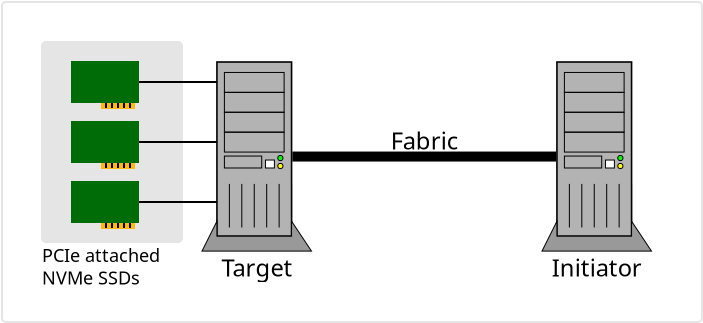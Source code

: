 <?xml version="1.0" encoding="UTF-8"?>
<dia:diagram xmlns:dia="http://www.lysator.liu.se/~alla/dia/">
  <dia:layer name="Background" visible="true" connectable="true" active="true">
    <dia:object type="Standard - Box" version="0" id="O0">
      <dia:attribute name="obj_pos">
        <dia:point val="82,11"/>
      </dia:attribute>
      <dia:attribute name="obj_bb">
        <dia:rectangle val="81.95,10.95;117.05,27.05"/>
      </dia:attribute>
      <dia:attribute name="elem_corner">
        <dia:point val="82,11"/>
      </dia:attribute>
      <dia:attribute name="elem_width">
        <dia:real val="35"/>
      </dia:attribute>
      <dia:attribute name="elem_height">
        <dia:real val="16"/>
      </dia:attribute>
      <dia:attribute name="border_color">
        <dia:color val="#e5e5e5ff"/>
      </dia:attribute>
      <dia:attribute name="show_background">
        <dia:boolean val="true"/>
      </dia:attribute>
      <dia:attribute name="corner_radius">
        <dia:real val="0.2"/>
      </dia:attribute>
    </dia:object>
    <dia:object type="Standard - Text" version="1" id="O1">
      <dia:attribute name="obj_pos">
        <dia:point val="2,12"/>
      </dia:attribute>
      <dia:attribute name="obj_bb">
        <dia:rectangle val="2,11.406;2,12.151"/>
      </dia:attribute>
      <dia:attribute name="text">
        <dia:composite type="text">
          <dia:attribute name="string">
            <dia:string>##</dia:string>
          </dia:attribute>
          <dia:attribute name="font">
            <dia:font family="sans" style="0" name="Helvetica"/>
          </dia:attribute>
          <dia:attribute name="height">
            <dia:real val="0.8"/>
          </dia:attribute>
          <dia:attribute name="pos">
            <dia:point val="2,12"/>
          </dia:attribute>
          <dia:attribute name="color">
            <dia:color val="#000000ff"/>
          </dia:attribute>
          <dia:attribute name="alignment">
            <dia:enum val="0"/>
          </dia:attribute>
        </dia:composite>
      </dia:attribute>
      <dia:attribute name="valign">
        <dia:enum val="3"/>
      </dia:attribute>
    </dia:object>
    <dia:group>
      <dia:attribute name="meta">
        <dia:composite type="dict"/>
      </dia:attribute>
      <dia:attribute name="matrix"/>
      <dia:object type="Standard - Box" version="0" id="O2">
        <dia:attribute name="obj_pos">
          <dia:point val="84,13"/>
        </dia:attribute>
        <dia:attribute name="obj_bb">
          <dia:rectangle val="83.95,12.95;91.05,23.05"/>
        </dia:attribute>
        <dia:attribute name="elem_corner">
          <dia:point val="84,13"/>
        </dia:attribute>
        <dia:attribute name="elem_width">
          <dia:real val="7"/>
        </dia:attribute>
        <dia:attribute name="elem_height">
          <dia:real val="10"/>
        </dia:attribute>
        <dia:attribute name="border_color">
          <dia:color val="#e5e5e5ff"/>
        </dia:attribute>
        <dia:attribute name="inner_color">
          <dia:color val="#e5e5e5ff"/>
        </dia:attribute>
        <dia:attribute name="show_background">
          <dia:boolean val="true"/>
        </dia:attribute>
        <dia:attribute name="corner_radius">
          <dia:real val="0.2"/>
        </dia:attribute>
      </dia:object>
      <dia:group>
        <dia:attribute name="meta">
          <dia:composite type="dict"/>
        </dia:attribute>
        <dia:attribute name="matrix"/>
        <dia:object type="Standard - Box" version="0" id="O3">
          <dia:attribute name="obj_pos">
            <dia:point val="87,19"/>
          </dia:attribute>
          <dia:attribute name="obj_bb">
            <dia:rectangle val="86.95,18.95;88.65,19.35"/>
          </dia:attribute>
          <dia:attribute name="elem_corner">
            <dia:point val="87,19"/>
          </dia:attribute>
          <dia:attribute name="elem_width">
            <dia:real val="1.6"/>
          </dia:attribute>
          <dia:attribute name="elem_height">
            <dia:real val="0.3"/>
          </dia:attribute>
          <dia:attribute name="border_color">
            <dia:color val="#ffb80cff"/>
          </dia:attribute>
          <dia:attribute name="inner_color">
            <dia:color val="#ffb80cff"/>
          </dia:attribute>
          <dia:attribute name="show_background">
            <dia:boolean val="true"/>
          </dia:attribute>
        </dia:object>
        <dia:object type="Standard - Line" version="0" id="O4">
          <dia:attribute name="obj_pos">
            <dia:point val="87.2,18.9"/>
          </dia:attribute>
          <dia:attribute name="obj_bb">
            <dia:rectangle val="87.15,18.85;87.25,19.35"/>
          </dia:attribute>
          <dia:attribute name="conn_endpoints">
            <dia:point val="87.2,18.9"/>
            <dia:point val="87.2,19.3"/>
          </dia:attribute>
          <dia:attribute name="numcp">
            <dia:int val="1"/>
          </dia:attribute>
        </dia:object>
        <dia:object type="Standard - Line" version="0" id="O5">
          <dia:attribute name="obj_pos">
            <dia:point val="87.5,18.9"/>
          </dia:attribute>
          <dia:attribute name="obj_bb">
            <dia:rectangle val="87.45,18.85;87.55,19.35"/>
          </dia:attribute>
          <dia:attribute name="conn_endpoints">
            <dia:point val="87.5,18.9"/>
            <dia:point val="87.5,19.3"/>
          </dia:attribute>
          <dia:attribute name="numcp">
            <dia:int val="1"/>
          </dia:attribute>
        </dia:object>
        <dia:object type="Standard - Line" version="0" id="O6">
          <dia:attribute name="obj_pos">
            <dia:point val="88.1,18.9"/>
          </dia:attribute>
          <dia:attribute name="obj_bb">
            <dia:rectangle val="88.05,18.85;88.15,19.35"/>
          </dia:attribute>
          <dia:attribute name="conn_endpoints">
            <dia:point val="88.1,18.9"/>
            <dia:point val="88.1,19.3"/>
          </dia:attribute>
          <dia:attribute name="numcp">
            <dia:int val="1"/>
          </dia:attribute>
        </dia:object>
        <dia:object type="Standard - Line" version="0" id="O7">
          <dia:attribute name="obj_pos">
            <dia:point val="87.8,18.9"/>
          </dia:attribute>
          <dia:attribute name="obj_bb">
            <dia:rectangle val="87.75,18.85;87.85,19.35"/>
          </dia:attribute>
          <dia:attribute name="conn_endpoints">
            <dia:point val="87.8,18.9"/>
            <dia:point val="87.8,19.3"/>
          </dia:attribute>
          <dia:attribute name="numcp">
            <dia:int val="1"/>
          </dia:attribute>
        </dia:object>
        <dia:object type="Standard - Line" version="0" id="O8">
          <dia:attribute name="obj_pos">
            <dia:point val="88.4,18.9"/>
          </dia:attribute>
          <dia:attribute name="obj_bb">
            <dia:rectangle val="88.35,18.85;88.45,19.35"/>
          </dia:attribute>
          <dia:attribute name="conn_endpoints">
            <dia:point val="88.4,18.9"/>
            <dia:point val="88.4,19.3"/>
          </dia:attribute>
          <dia:attribute name="numcp">
            <dia:int val="1"/>
          </dia:attribute>
        </dia:object>
        <dia:object type="Standard - Box" version="0" id="O9">
          <dia:attribute name="obj_pos">
            <dia:point val="85.5,17"/>
          </dia:attribute>
          <dia:attribute name="obj_bb">
            <dia:rectangle val="85.45,16.95;88.85,19.05"/>
          </dia:attribute>
          <dia:attribute name="elem_corner">
            <dia:point val="85.5,17"/>
          </dia:attribute>
          <dia:attribute name="elem_width">
            <dia:real val="3.3"/>
          </dia:attribute>
          <dia:attribute name="elem_height">
            <dia:real val="2.0"/>
          </dia:attribute>
          <dia:attribute name="border_color">
            <dia:color val="#006c08ff"/>
          </dia:attribute>
          <dia:attribute name="inner_color">
            <dia:color val="#006c08ff"/>
          </dia:attribute>
          <dia:attribute name="show_background">
            <dia:boolean val="true"/>
          </dia:attribute>
        </dia:object>
      </dia:group>
      <dia:group>
        <dia:attribute name="meta">
          <dia:composite type="dict"/>
        </dia:attribute>
        <dia:attribute name="matrix"/>
        <dia:object type="Standard - Box" version="0" id="O10">
          <dia:attribute name="obj_pos">
            <dia:point val="87,16"/>
          </dia:attribute>
          <dia:attribute name="obj_bb">
            <dia:rectangle val="86.95,15.95;88.65,16.35"/>
          </dia:attribute>
          <dia:attribute name="elem_corner">
            <dia:point val="87,16"/>
          </dia:attribute>
          <dia:attribute name="elem_width">
            <dia:real val="1.6"/>
          </dia:attribute>
          <dia:attribute name="elem_height">
            <dia:real val="0.3"/>
          </dia:attribute>
          <dia:attribute name="border_color">
            <dia:color val="#ffb80cff"/>
          </dia:attribute>
          <dia:attribute name="inner_color">
            <dia:color val="#ffb80cff"/>
          </dia:attribute>
          <dia:attribute name="show_background">
            <dia:boolean val="true"/>
          </dia:attribute>
        </dia:object>
        <dia:object type="Standard - Line" version="0" id="O11">
          <dia:attribute name="obj_pos">
            <dia:point val="87.2,15.9"/>
          </dia:attribute>
          <dia:attribute name="obj_bb">
            <dia:rectangle val="87.15,15.85;87.25,16.35"/>
          </dia:attribute>
          <dia:attribute name="conn_endpoints">
            <dia:point val="87.2,15.9"/>
            <dia:point val="87.2,16.3"/>
          </dia:attribute>
          <dia:attribute name="numcp">
            <dia:int val="1"/>
          </dia:attribute>
        </dia:object>
        <dia:object type="Standard - Line" version="0" id="O12">
          <dia:attribute name="obj_pos">
            <dia:point val="87.5,15.9"/>
          </dia:attribute>
          <dia:attribute name="obj_bb">
            <dia:rectangle val="87.45,15.85;87.55,16.35"/>
          </dia:attribute>
          <dia:attribute name="conn_endpoints">
            <dia:point val="87.5,15.9"/>
            <dia:point val="87.5,16.3"/>
          </dia:attribute>
          <dia:attribute name="numcp">
            <dia:int val="1"/>
          </dia:attribute>
        </dia:object>
        <dia:object type="Standard - Line" version="0" id="O13">
          <dia:attribute name="obj_pos">
            <dia:point val="88.1,15.9"/>
          </dia:attribute>
          <dia:attribute name="obj_bb">
            <dia:rectangle val="88.05,15.85;88.15,16.35"/>
          </dia:attribute>
          <dia:attribute name="conn_endpoints">
            <dia:point val="88.1,15.9"/>
            <dia:point val="88.1,16.3"/>
          </dia:attribute>
          <dia:attribute name="numcp">
            <dia:int val="1"/>
          </dia:attribute>
        </dia:object>
        <dia:object type="Standard - Line" version="0" id="O14">
          <dia:attribute name="obj_pos">
            <dia:point val="87.8,15.9"/>
          </dia:attribute>
          <dia:attribute name="obj_bb">
            <dia:rectangle val="87.75,15.85;87.85,16.35"/>
          </dia:attribute>
          <dia:attribute name="conn_endpoints">
            <dia:point val="87.8,15.9"/>
            <dia:point val="87.8,16.3"/>
          </dia:attribute>
          <dia:attribute name="numcp">
            <dia:int val="1"/>
          </dia:attribute>
        </dia:object>
        <dia:object type="Standard - Line" version="0" id="O15">
          <dia:attribute name="obj_pos">
            <dia:point val="88.4,15.9"/>
          </dia:attribute>
          <dia:attribute name="obj_bb">
            <dia:rectangle val="88.35,15.85;88.45,16.35"/>
          </dia:attribute>
          <dia:attribute name="conn_endpoints">
            <dia:point val="88.4,15.9"/>
            <dia:point val="88.4,16.3"/>
          </dia:attribute>
          <dia:attribute name="numcp">
            <dia:int val="1"/>
          </dia:attribute>
        </dia:object>
        <dia:object type="Standard - Box" version="0" id="O16">
          <dia:attribute name="obj_pos">
            <dia:point val="85.5,14"/>
          </dia:attribute>
          <dia:attribute name="obj_bb">
            <dia:rectangle val="85.45,13.95;88.85,16.05"/>
          </dia:attribute>
          <dia:attribute name="elem_corner">
            <dia:point val="85.5,14"/>
          </dia:attribute>
          <dia:attribute name="elem_width">
            <dia:real val="3.3"/>
          </dia:attribute>
          <dia:attribute name="elem_height">
            <dia:real val="2.0"/>
          </dia:attribute>
          <dia:attribute name="border_color">
            <dia:color val="#006c08ff"/>
          </dia:attribute>
          <dia:attribute name="inner_color">
            <dia:color val="#006c08ff"/>
          </dia:attribute>
          <dia:attribute name="show_background">
            <dia:boolean val="true"/>
          </dia:attribute>
        </dia:object>
      </dia:group>
      <dia:object type="Standard - Line" version="0" id="O17">
        <dia:attribute name="obj_pos">
          <dia:point val="88.85,15"/>
        </dia:attribute>
        <dia:attribute name="obj_bb">
          <dia:rectangle val="88.8,14.95;93.05,15.05"/>
        </dia:attribute>
        <dia:attribute name="conn_endpoints">
          <dia:point val="88.85,15"/>
          <dia:point val="93,15"/>
        </dia:attribute>
        <dia:attribute name="numcp">
          <dia:int val="1"/>
        </dia:attribute>
      </dia:object>
      <dia:object type="Standard - Line" version="0" id="O18">
        <dia:attribute name="obj_pos">
          <dia:point val="88.85,18"/>
        </dia:attribute>
        <dia:attribute name="obj_bb">
          <dia:rectangle val="88.8,17.95;93.05,18.05"/>
        </dia:attribute>
        <dia:attribute name="conn_endpoints">
          <dia:point val="88.85,18"/>
          <dia:point val="93,18"/>
        </dia:attribute>
        <dia:attribute name="numcp">
          <dia:int val="1"/>
        </dia:attribute>
      </dia:object>
      <dia:object type="Standard - Line" version="0" id="O19">
        <dia:attribute name="obj_pos">
          <dia:point val="87,21"/>
        </dia:attribute>
        <dia:attribute name="obj_bb">
          <dia:rectangle val="86.95,20.95;93.05,21.05"/>
        </dia:attribute>
        <dia:attribute name="conn_endpoints">
          <dia:point val="87,21"/>
          <dia:point val="93,21"/>
        </dia:attribute>
        <dia:attribute name="numcp">
          <dia:int val="1"/>
        </dia:attribute>
      </dia:object>
      <dia:object type="Network - General Computer (Tower)" version="1" id="O20">
        <dia:attribute name="obj_pos">
          <dia:point val="92,14"/>
        </dia:attribute>
        <dia:attribute name="obj_bb">
          <dia:rectangle val="91.838,13.92;97.66,24.548"/>
        </dia:attribute>
        <dia:attribute name="meta">
          <dia:composite type="dict"/>
        </dia:attribute>
        <dia:attribute name="elem_corner">
          <dia:point val="92,14"/>
        </dia:attribute>
        <dia:attribute name="elem_width">
          <dia:real val="5.474"/>
        </dia:attribute>
        <dia:attribute name="elem_height">
          <dia:real val="9.455"/>
        </dia:attribute>
        <dia:attribute name="line_width">
          <dia:real val="0.1"/>
        </dia:attribute>
        <dia:attribute name="line_colour">
          <dia:color val="#000000ff"/>
        </dia:attribute>
        <dia:attribute name="fill_colour">
          <dia:color val="#ffffffff"/>
        </dia:attribute>
        <dia:attribute name="show_background">
          <dia:boolean val="true"/>
        </dia:attribute>
        <dia:attribute name="line_style">
          <dia:enum val="0"/>
          <dia:real val="1"/>
        </dia:attribute>
        <dia:attribute name="padding">
          <dia:real val="0.1"/>
        </dia:attribute>
        <dia:attribute name="text">
          <dia:composite type="text">
            <dia:attribute name="string">
              <dia:string>##</dia:string>
            </dia:attribute>
            <dia:attribute name="font">
              <dia:font family="sans" style="0" name="Helvetica"/>
            </dia:attribute>
            <dia:attribute name="height">
              <dia:real val="0.8"/>
            </dia:attribute>
            <dia:attribute name="pos">
              <dia:point val="94.737,24.297"/>
            </dia:attribute>
            <dia:attribute name="color">
              <dia:color val="#000000ff"/>
            </dia:attribute>
            <dia:attribute name="alignment">
              <dia:enum val="1"/>
            </dia:attribute>
          </dia:composite>
        </dia:attribute>
        <dia:attribute name="text_fitting">
          <dia:enum val="0"/>
        </dia:attribute>
        <dia:attribute name="flip_horizontal">
          <dia:boolean val="false"/>
        </dia:attribute>
        <dia:attribute name="flip_vertical">
          <dia:boolean val="false"/>
        </dia:attribute>
        <dia:attribute name="subscale">
          <dia:real val="1"/>
        </dia:attribute>
        <dia:connections>
          <dia:connection handle="0" to="O20" connection="1"/>
        </dia:connections>
      </dia:object>
      <dia:group>
        <dia:attribute name="meta">
          <dia:composite type="dict"/>
        </dia:attribute>
        <dia:attribute name="matrix"/>
        <dia:object type="Standard - Box" version="0" id="O21">
          <dia:attribute name="obj_pos">
            <dia:point val="87,22"/>
          </dia:attribute>
          <dia:attribute name="obj_bb">
            <dia:rectangle val="86.95,21.95;88.65,22.35"/>
          </dia:attribute>
          <dia:attribute name="elem_corner">
            <dia:point val="87,22"/>
          </dia:attribute>
          <dia:attribute name="elem_width">
            <dia:real val="1.6"/>
          </dia:attribute>
          <dia:attribute name="elem_height">
            <dia:real val="0.3"/>
          </dia:attribute>
          <dia:attribute name="border_color">
            <dia:color val="#ffb80cff"/>
          </dia:attribute>
          <dia:attribute name="inner_color">
            <dia:color val="#ffb80cff"/>
          </dia:attribute>
          <dia:attribute name="show_background">
            <dia:boolean val="true"/>
          </dia:attribute>
        </dia:object>
        <dia:object type="Standard - Line" version="0" id="O22">
          <dia:attribute name="obj_pos">
            <dia:point val="87.2,21.9"/>
          </dia:attribute>
          <dia:attribute name="obj_bb">
            <dia:rectangle val="87.15,21.85;87.25,22.35"/>
          </dia:attribute>
          <dia:attribute name="conn_endpoints">
            <dia:point val="87.2,21.9"/>
            <dia:point val="87.2,22.3"/>
          </dia:attribute>
          <dia:attribute name="numcp">
            <dia:int val="1"/>
          </dia:attribute>
        </dia:object>
        <dia:object type="Standard - Line" version="0" id="O23">
          <dia:attribute name="obj_pos">
            <dia:point val="87.5,21.9"/>
          </dia:attribute>
          <dia:attribute name="obj_bb">
            <dia:rectangle val="87.45,21.85;87.55,22.35"/>
          </dia:attribute>
          <dia:attribute name="conn_endpoints">
            <dia:point val="87.5,21.9"/>
            <dia:point val="87.5,22.3"/>
          </dia:attribute>
          <dia:attribute name="numcp">
            <dia:int val="1"/>
          </dia:attribute>
        </dia:object>
        <dia:object type="Standard - Line" version="0" id="O24">
          <dia:attribute name="obj_pos">
            <dia:point val="88.1,21.9"/>
          </dia:attribute>
          <dia:attribute name="obj_bb">
            <dia:rectangle val="88.05,21.85;88.15,22.35"/>
          </dia:attribute>
          <dia:attribute name="conn_endpoints">
            <dia:point val="88.1,21.9"/>
            <dia:point val="88.1,22.3"/>
          </dia:attribute>
          <dia:attribute name="numcp">
            <dia:int val="1"/>
          </dia:attribute>
        </dia:object>
        <dia:object type="Standard - Line" version="0" id="O25">
          <dia:attribute name="obj_pos">
            <dia:point val="87.8,21.9"/>
          </dia:attribute>
          <dia:attribute name="obj_bb">
            <dia:rectangle val="87.75,21.85;87.85,22.35"/>
          </dia:attribute>
          <dia:attribute name="conn_endpoints">
            <dia:point val="87.8,21.9"/>
            <dia:point val="87.8,22.3"/>
          </dia:attribute>
          <dia:attribute name="numcp">
            <dia:int val="1"/>
          </dia:attribute>
        </dia:object>
        <dia:object type="Standard - Line" version="0" id="O26">
          <dia:attribute name="obj_pos">
            <dia:point val="88.4,21.9"/>
          </dia:attribute>
          <dia:attribute name="obj_bb">
            <dia:rectangle val="88.35,21.85;88.45,22.35"/>
          </dia:attribute>
          <dia:attribute name="conn_endpoints">
            <dia:point val="88.4,21.9"/>
            <dia:point val="88.4,22.3"/>
          </dia:attribute>
          <dia:attribute name="numcp">
            <dia:int val="1"/>
          </dia:attribute>
        </dia:object>
        <dia:object type="Standard - Box" version="0" id="O27">
          <dia:attribute name="obj_pos">
            <dia:point val="85.5,20"/>
          </dia:attribute>
          <dia:attribute name="obj_bb">
            <dia:rectangle val="85.45,19.95;88.85,22.05"/>
          </dia:attribute>
          <dia:attribute name="elem_corner">
            <dia:point val="85.5,20"/>
          </dia:attribute>
          <dia:attribute name="elem_width">
            <dia:real val="3.3"/>
          </dia:attribute>
          <dia:attribute name="elem_height">
            <dia:real val="2.0"/>
          </dia:attribute>
          <dia:attribute name="border_color">
            <dia:color val="#006c08ff"/>
          </dia:attribute>
          <dia:attribute name="inner_color">
            <dia:color val="#006c08ff"/>
          </dia:attribute>
          <dia:attribute name="show_background">
            <dia:boolean val="true"/>
          </dia:attribute>
        </dia:object>
      </dia:group>
      <dia:object type="Standard - Text" version="1" id="O28">
        <dia:attribute name="obj_pos">
          <dia:point val="94.737,23.454"/>
        </dia:attribute>
        <dia:attribute name="obj_bb">
          <dia:rectangle val="92.903,23.454;96.571,24.834"/>
        </dia:attribute>
        <dia:attribute name="text">
          <dia:composite type="text">
            <dia:attribute name="string">
              <dia:string>#Target#</dia:string>
            </dia:attribute>
            <dia:attribute name="font">
              <dia:font family="sans" style="0" name="Helvetica"/>
            </dia:attribute>
            <dia:attribute name="height">
              <dia:real val="1.482"/>
            </dia:attribute>
            <dia:attribute name="pos">
              <dia:point val="94.737,24.555"/>
            </dia:attribute>
            <dia:attribute name="color">
              <dia:color val="#000000ff"/>
            </dia:attribute>
            <dia:attribute name="alignment">
              <dia:enum val="1"/>
            </dia:attribute>
          </dia:composite>
        </dia:attribute>
        <dia:attribute name="valign">
          <dia:enum val="0"/>
        </dia:attribute>
      </dia:object>
      <dia:object type="Standard - Text" version="1" id="O29">
        <dia:attribute name="obj_pos">
          <dia:point val="84,24"/>
        </dia:attribute>
        <dia:attribute name="obj_bb">
          <dia:rectangle val="84,23.162;90.297,25.342"/>
        </dia:attribute>
        <dia:attribute name="text">
          <dia:composite type="text">
            <dia:attribute name="string">
              <dia:string>#PCIe attached
NVMe SSDs#</dia:string>
            </dia:attribute>
            <dia:attribute name="font">
              <dia:font family="sans" style="0" name="Helvetica"/>
            </dia:attribute>
            <dia:attribute name="height">
              <dia:real val="1.129"/>
            </dia:attribute>
            <dia:attribute name="pos">
              <dia:point val="84,24"/>
            </dia:attribute>
            <dia:attribute name="color">
              <dia:color val="#000000ff"/>
            </dia:attribute>
            <dia:attribute name="alignment">
              <dia:enum val="0"/>
            </dia:attribute>
          </dia:composite>
        </dia:attribute>
        <dia:attribute name="valign">
          <dia:enum val="3"/>
        </dia:attribute>
      </dia:object>
    </dia:group>
    <dia:object type="Network - General Computer (Tower)" version="1" id="O30">
      <dia:attribute name="obj_pos">
        <dia:point val="109,14"/>
      </dia:attribute>
      <dia:attribute name="obj_bb">
        <dia:rectangle val="108.838,13.92;114.661,24.548"/>
      </dia:attribute>
      <dia:attribute name="meta">
        <dia:composite type="dict"/>
      </dia:attribute>
      <dia:attribute name="elem_corner">
        <dia:point val="109,14"/>
      </dia:attribute>
      <dia:attribute name="elem_width">
        <dia:real val="5.474"/>
      </dia:attribute>
      <dia:attribute name="elem_height">
        <dia:real val="9.455"/>
      </dia:attribute>
      <dia:attribute name="line_width">
        <dia:real val="0.1"/>
      </dia:attribute>
      <dia:attribute name="line_colour">
        <dia:color val="#000000ff"/>
      </dia:attribute>
      <dia:attribute name="fill_colour">
        <dia:color val="#ffffffff"/>
      </dia:attribute>
      <dia:attribute name="show_background">
        <dia:boolean val="true"/>
      </dia:attribute>
      <dia:attribute name="line_style">
        <dia:enum val="0"/>
        <dia:real val="1"/>
      </dia:attribute>
      <dia:attribute name="padding">
        <dia:real val="0.1"/>
      </dia:attribute>
      <dia:attribute name="text">
        <dia:composite type="text">
          <dia:attribute name="string">
            <dia:string>##</dia:string>
          </dia:attribute>
          <dia:attribute name="font">
            <dia:font family="sans" style="0" name="Helvetica"/>
          </dia:attribute>
          <dia:attribute name="height">
            <dia:real val="0.8"/>
          </dia:attribute>
          <dia:attribute name="pos">
            <dia:point val="111.737,24.297"/>
          </dia:attribute>
          <dia:attribute name="color">
            <dia:color val="#000000ff"/>
          </dia:attribute>
          <dia:attribute name="alignment">
            <dia:enum val="1"/>
          </dia:attribute>
        </dia:composite>
      </dia:attribute>
      <dia:attribute name="text_fitting">
        <dia:enum val="0"/>
      </dia:attribute>
      <dia:attribute name="flip_horizontal">
        <dia:boolean val="false"/>
      </dia:attribute>
      <dia:attribute name="flip_vertical">
        <dia:boolean val="false"/>
      </dia:attribute>
      <dia:attribute name="subscale">
        <dia:real val="1"/>
      </dia:attribute>
    </dia:object>
    <dia:object type="Standard - Text" version="1" id="O31">
      <dia:attribute name="obj_pos">
        <dia:point val="111.737,23.454"/>
      </dia:attribute>
      <dia:attribute name="obj_bb">
        <dia:rectangle val="109.422,23.454;114.052,24.834"/>
      </dia:attribute>
      <dia:attribute name="text">
        <dia:composite type="text">
          <dia:attribute name="string">
            <dia:string>#Initiator#</dia:string>
          </dia:attribute>
          <dia:attribute name="font">
            <dia:font family="sans" style="0" name="Helvetica"/>
          </dia:attribute>
          <dia:attribute name="height">
            <dia:real val="1.482"/>
          </dia:attribute>
          <dia:attribute name="pos">
            <dia:point val="111.737,24.555"/>
          </dia:attribute>
          <dia:attribute name="color">
            <dia:color val="#000000ff"/>
          </dia:attribute>
          <dia:attribute name="alignment">
            <dia:enum val="1"/>
          </dia:attribute>
        </dia:composite>
      </dia:attribute>
      <dia:attribute name="valign">
        <dia:enum val="0"/>
      </dia:attribute>
      <dia:connections>
        <dia:connection handle="0" to="O30" connection="1"/>
      </dia:connections>
    </dia:object>
    <dia:object type="Standard - Line" version="0" id="O32">
      <dia:attribute name="obj_pos">
        <dia:point val="96.518,18.727"/>
      </dia:attribute>
      <dia:attribute name="obj_bb">
        <dia:rectangle val="96.268,18.477;109.957,18.977"/>
      </dia:attribute>
      <dia:attribute name="conn_endpoints">
        <dia:point val="96.518,18.727"/>
        <dia:point val="109.707,18.727"/>
      </dia:attribute>
      <dia:attribute name="numcp">
        <dia:int val="1"/>
      </dia:attribute>
      <dia:attribute name="line_width">
        <dia:real val="0.5"/>
      </dia:attribute>
      <dia:connections>
        <dia:connection handle="0" to="O20" connection="2"/>
        <dia:connection handle="1" to="O30" connection="2"/>
      </dia:connections>
    </dia:object>
    <dia:object type="Standard - Text" version="1" id="O33">
      <dia:attribute name="obj_pos">
        <dia:point val="103.113,18.727"/>
      </dia:attribute>
      <dia:attribute name="obj_bb">
        <dia:rectangle val="101.351,17.348;104.874,18.727"/>
      </dia:attribute>
      <dia:attribute name="text">
        <dia:composite type="text">
          <dia:attribute name="string">
            <dia:string>#Fabric#</dia:string>
          </dia:attribute>
          <dia:attribute name="font">
            <dia:font family="sans" style="0" name="Helvetica"/>
          </dia:attribute>
          <dia:attribute name="height">
            <dia:real val="1.482"/>
          </dia:attribute>
          <dia:attribute name="pos">
            <dia:point val="103.113,18.448"/>
          </dia:attribute>
          <dia:attribute name="color">
            <dia:color val="#000000ff"/>
          </dia:attribute>
          <dia:attribute name="alignment">
            <dia:enum val="1"/>
          </dia:attribute>
        </dia:composite>
      </dia:attribute>
      <dia:attribute name="valign">
        <dia:enum val="1"/>
      </dia:attribute>
      <dia:connections>
        <dia:connection handle="0" to="O32" connection="0"/>
      </dia:connections>
    </dia:object>
  </dia:layer>
</dia:diagram>
